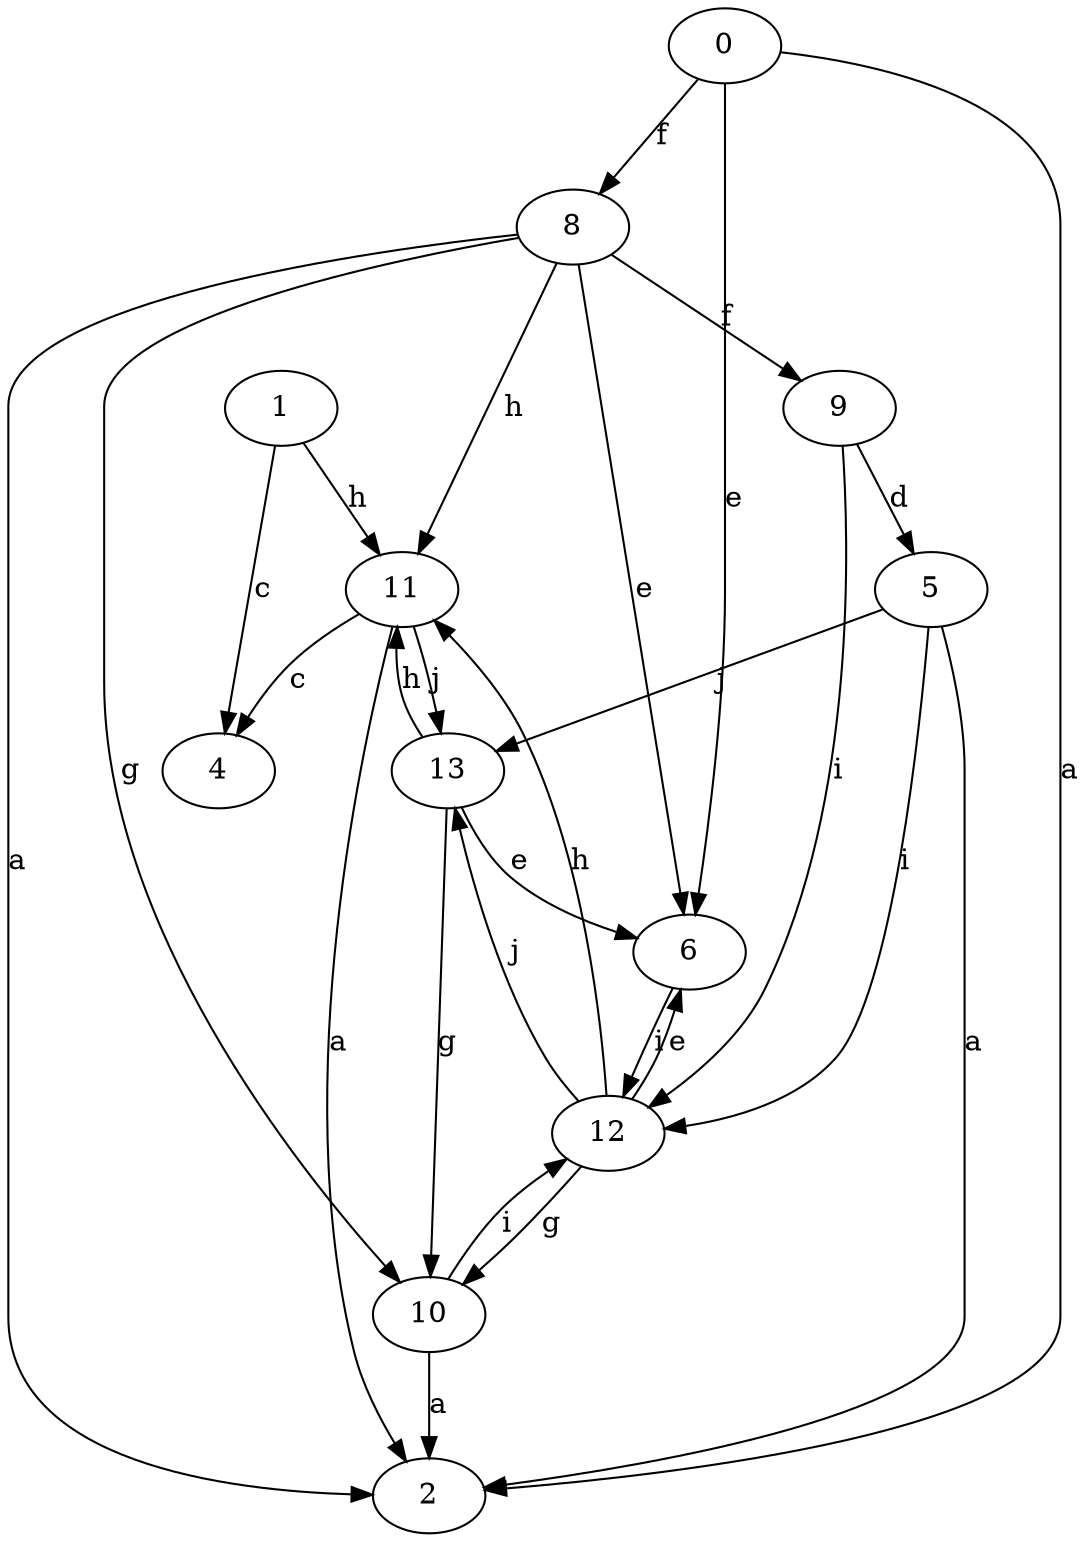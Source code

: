 strict digraph  {
1;
2;
4;
5;
6;
8;
9;
10;
11;
0;
12;
13;
1 -> 4  [label=c];
1 -> 11  [label=h];
5 -> 2  [label=a];
5 -> 12  [label=i];
5 -> 13  [label=j];
6 -> 12  [label=i];
8 -> 2  [label=a];
8 -> 6  [label=e];
8 -> 9  [label=f];
8 -> 10  [label=g];
8 -> 11  [label=h];
9 -> 5  [label=d];
9 -> 12  [label=i];
10 -> 2  [label=a];
10 -> 12  [label=i];
11 -> 2  [label=a];
11 -> 4  [label=c];
11 -> 13  [label=j];
0 -> 2  [label=a];
0 -> 6  [label=e];
0 -> 8  [label=f];
12 -> 6  [label=e];
12 -> 10  [label=g];
12 -> 11  [label=h];
12 -> 13  [label=j];
13 -> 6  [label=e];
13 -> 10  [label=g];
13 -> 11  [label=h];
}

